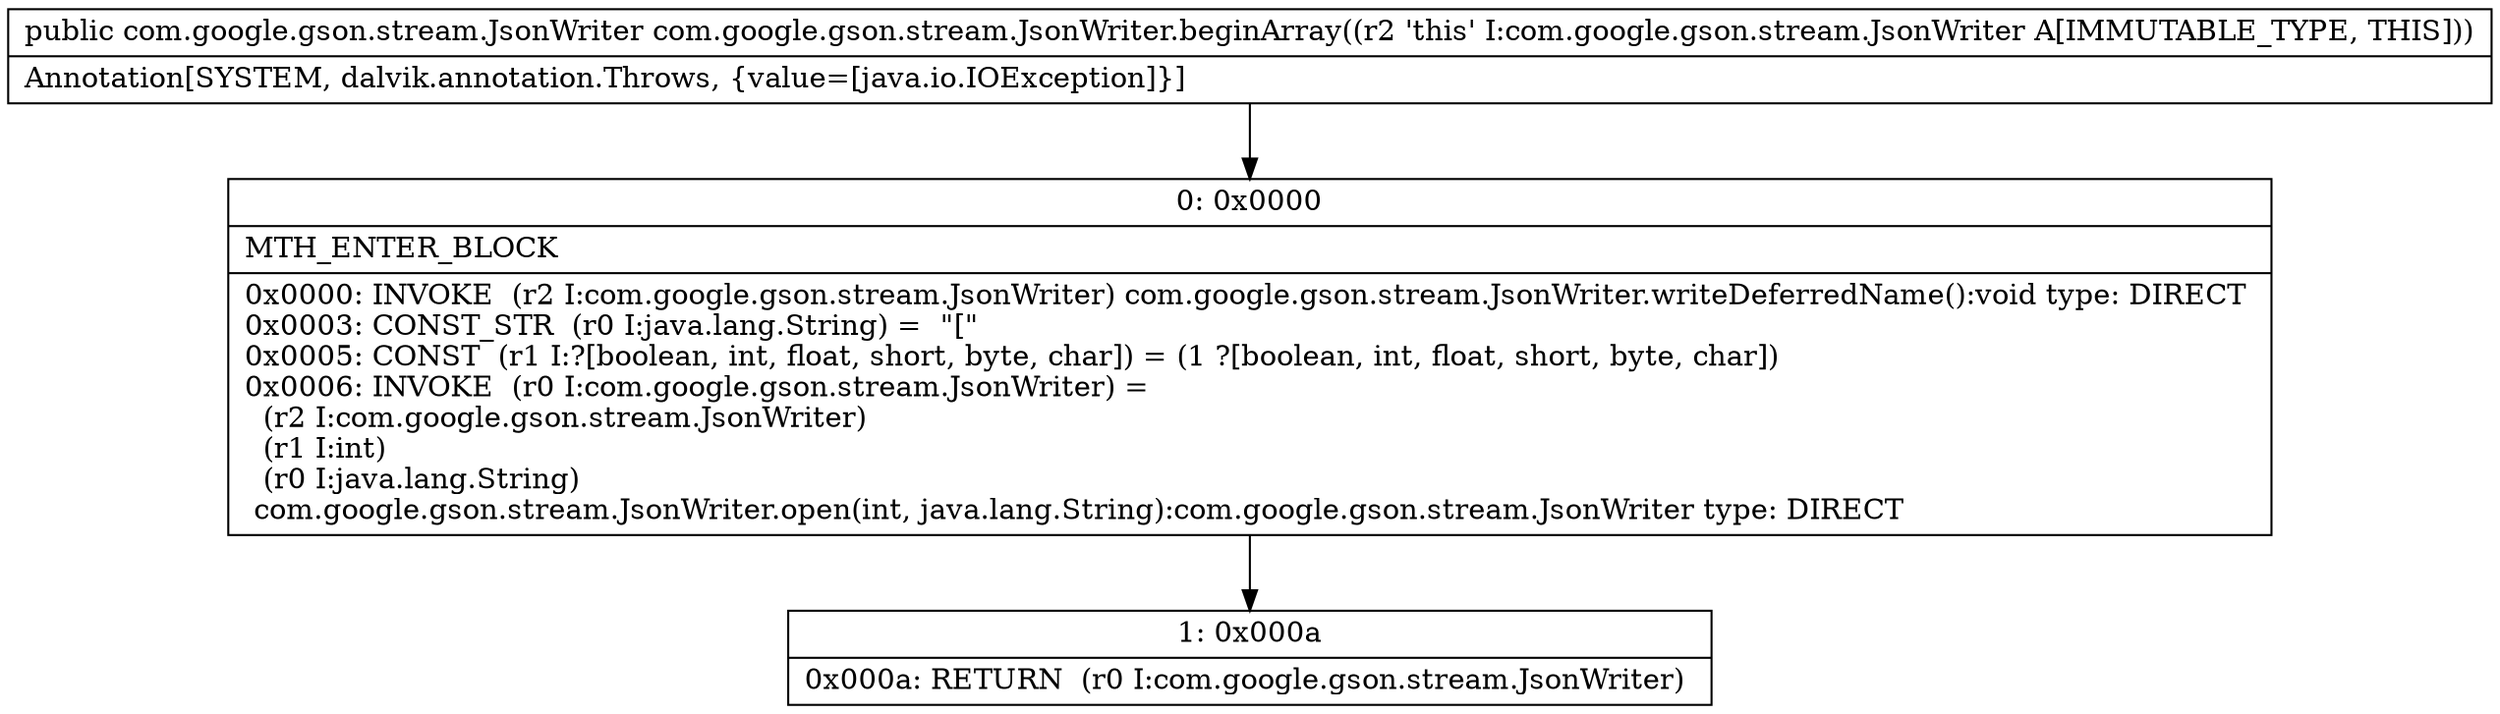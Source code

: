 digraph "CFG forcom.google.gson.stream.JsonWriter.beginArray()Lcom\/google\/gson\/stream\/JsonWriter;" {
Node_0 [shape=record,label="{0\:\ 0x0000|MTH_ENTER_BLOCK\l|0x0000: INVOKE  (r2 I:com.google.gson.stream.JsonWriter) com.google.gson.stream.JsonWriter.writeDeferredName():void type: DIRECT \l0x0003: CONST_STR  (r0 I:java.lang.String) =  \"[\" \l0x0005: CONST  (r1 I:?[boolean, int, float, short, byte, char]) = (1 ?[boolean, int, float, short, byte, char]) \l0x0006: INVOKE  (r0 I:com.google.gson.stream.JsonWriter) = \l  (r2 I:com.google.gson.stream.JsonWriter)\l  (r1 I:int)\l  (r0 I:java.lang.String)\l com.google.gson.stream.JsonWriter.open(int, java.lang.String):com.google.gson.stream.JsonWriter type: DIRECT \l}"];
Node_1 [shape=record,label="{1\:\ 0x000a|0x000a: RETURN  (r0 I:com.google.gson.stream.JsonWriter) \l}"];
MethodNode[shape=record,label="{public com.google.gson.stream.JsonWriter com.google.gson.stream.JsonWriter.beginArray((r2 'this' I:com.google.gson.stream.JsonWriter A[IMMUTABLE_TYPE, THIS]))  | Annotation[SYSTEM, dalvik.annotation.Throws, \{value=[java.io.IOException]\}]\l}"];
MethodNode -> Node_0;
Node_0 -> Node_1;
}


